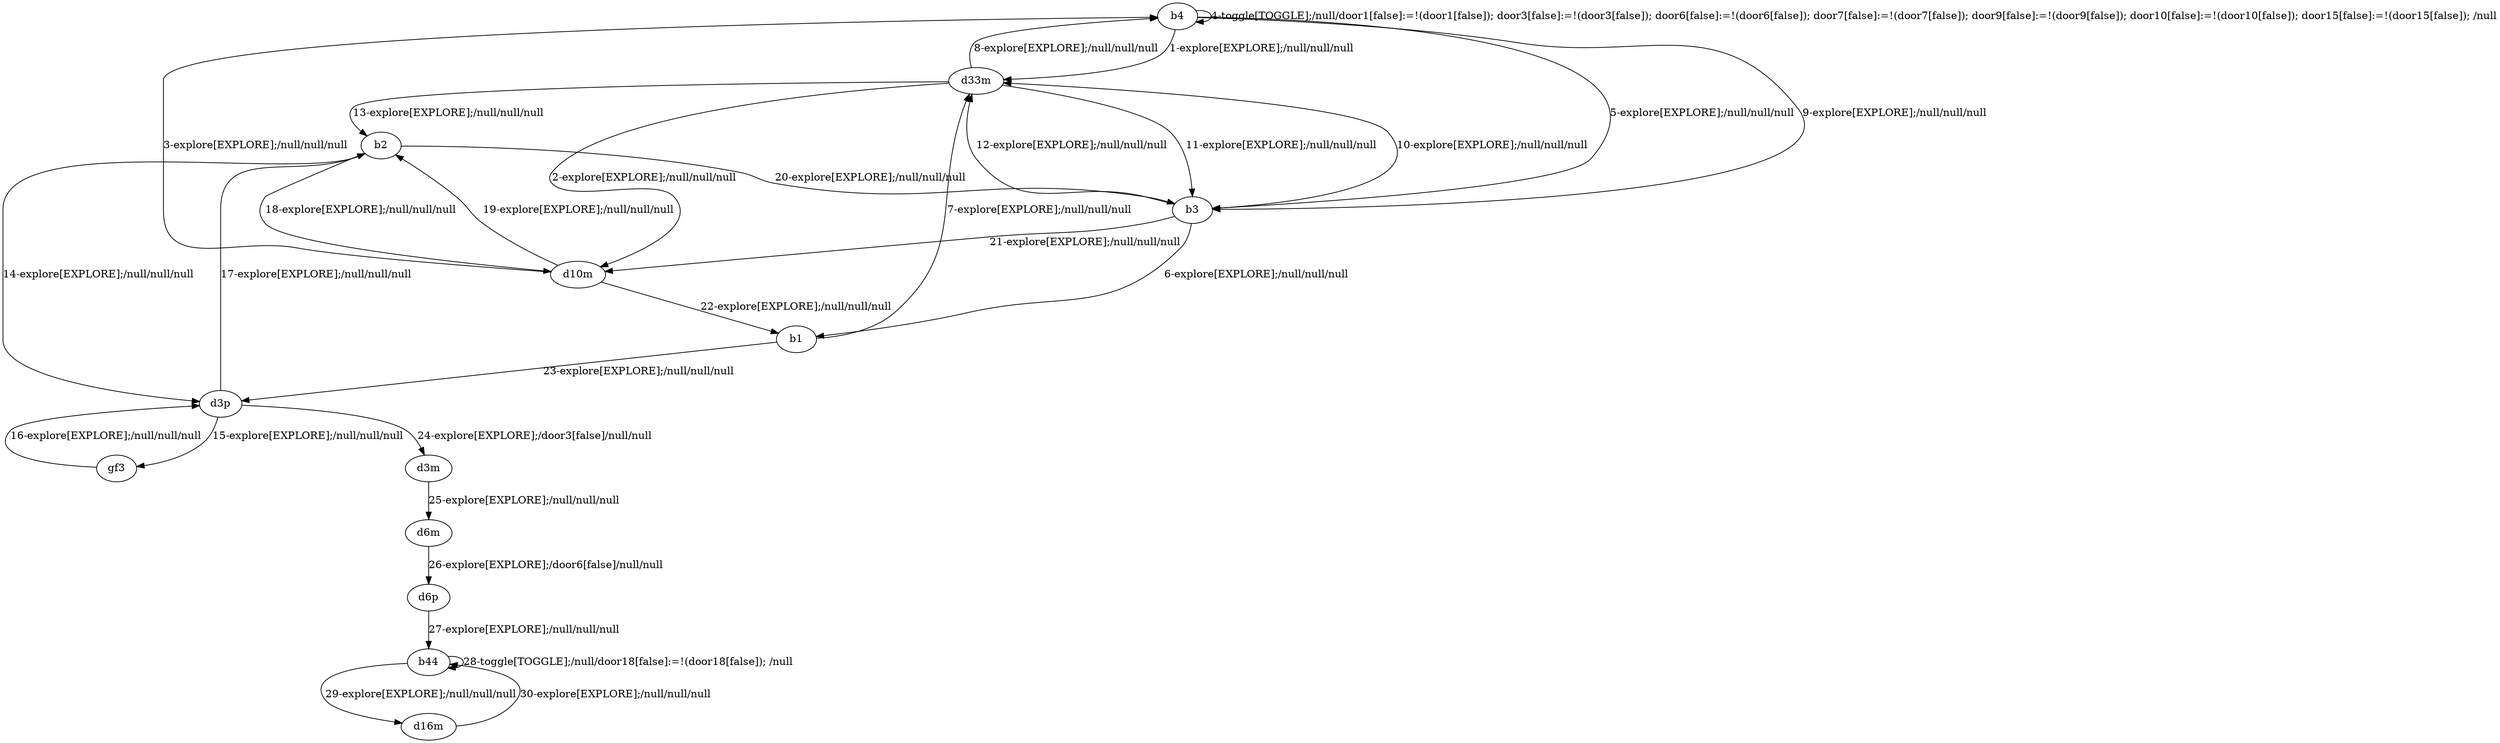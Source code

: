# Total number of goals covered by this test: 1
# d16m --> b44

digraph g {
"b4" -> "d33m" [label = "1-explore[EXPLORE];/null/null/null"];
"d33m" -> "d10m" [label = "2-explore[EXPLORE];/null/null/null"];
"d10m" -> "b4" [label = "3-explore[EXPLORE];/null/null/null"];
"b4" -> "b4" [label = "4-toggle[TOGGLE];/null/door1[false]:=!(door1[false]); door3[false]:=!(door3[false]); door6[false]:=!(door6[false]); door7[false]:=!(door7[false]); door9[false]:=!(door9[false]); door10[false]:=!(door10[false]); door15[false]:=!(door15[false]); /null"];
"b4" -> "b3" [label = "5-explore[EXPLORE];/null/null/null"];
"b3" -> "b1" [label = "6-explore[EXPLORE];/null/null/null"];
"b1" -> "d33m" [label = "7-explore[EXPLORE];/null/null/null"];
"d33m" -> "b4" [label = "8-explore[EXPLORE];/null/null/null"];
"b4" -> "b3" [label = "9-explore[EXPLORE];/null/null/null"];
"b3" -> "d33m" [label = "10-explore[EXPLORE];/null/null/null"];
"d33m" -> "b3" [label = "11-explore[EXPLORE];/null/null/null"];
"b3" -> "d33m" [label = "12-explore[EXPLORE];/null/null/null"];
"d33m" -> "b2" [label = "13-explore[EXPLORE];/null/null/null"];
"b2" -> "d3p" [label = "14-explore[EXPLORE];/null/null/null"];
"d3p" -> "gf3" [label = "15-explore[EXPLORE];/null/null/null"];
"gf3" -> "d3p" [label = "16-explore[EXPLORE];/null/null/null"];
"d3p" -> "b2" [label = "17-explore[EXPLORE];/null/null/null"];
"b2" -> "d10m" [label = "18-explore[EXPLORE];/null/null/null"];
"d10m" -> "b2" [label = "19-explore[EXPLORE];/null/null/null"];
"b2" -> "b3" [label = "20-explore[EXPLORE];/null/null/null"];
"b3" -> "d10m" [label = "21-explore[EXPLORE];/null/null/null"];
"d10m" -> "b1" [label = "22-explore[EXPLORE];/null/null/null"];
"b1" -> "d3p" [label = "23-explore[EXPLORE];/null/null/null"];
"d3p" -> "d3m" [label = "24-explore[EXPLORE];/door3[false]/null/null"];
"d3m" -> "d6m" [label = "25-explore[EXPLORE];/null/null/null"];
"d6m" -> "d6p" [label = "26-explore[EXPLORE];/door6[false]/null/null"];
"d6p" -> "b44" [label = "27-explore[EXPLORE];/null/null/null"];
"b44" -> "b44" [label = "28-toggle[TOGGLE];/null/door18[false]:=!(door18[false]); /null"];
"b44" -> "d16m" [label = "29-explore[EXPLORE];/null/null/null"];
"d16m" -> "b44" [label = "30-explore[EXPLORE];/null/null/null"];
}